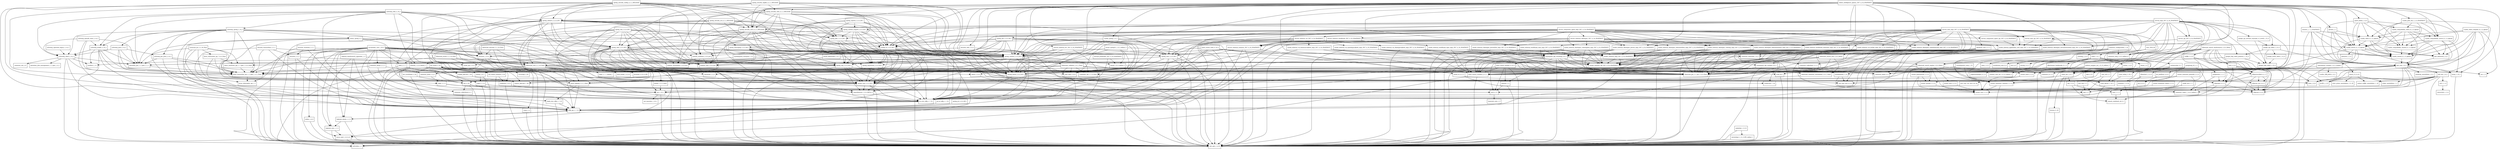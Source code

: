 digraph dependencies {
  node [shape = box, fontsize=10.0];
  activemq_broker_5_14_5 -> activemq_client_5_14_5;
  activemq_broker_5_14_5 -> geronimo_jms_1_1_spec_1_1_1;
  activemq_broker_5_14_5 -> hawtbuf_1_11;
  activemq_broker_5_14_5 -> jboss_transaction_api_1_2_spec_1_0_1_Final;
  activemq_broker_5_14_5 -> org_osgi_core_6_0_0;
  activemq_broker_5_14_5 -> slf4j_api_1_7_25;
  activemq_broker_5_14_5 -> xml_apis_1_4_01;
  activemq_client_5_14_5 -> commons_net_3_6;
  activemq_client_5_14_5 -> geronimo_j2ee_management_1_1_spec_1_0_1;
  activemq_client_5_14_5 -> geronimo_jms_1_1_spec_1_1_1;
  activemq_client_5_14_5 -> hawtbuf_1_11;
  activemq_client_5_14_5 -> jboss_transaction_api_1_2_spec_1_0_1_Final;
  activemq_client_5_14_5 -> slf4j_api_1_7_25;
  activemq_client_5_14_5 -> xml_apis_1_4_01;
  activemq_jms_pool_5_14_5 -> commons_pool2_2_4_2;
  activemq_jms_pool_5_14_5 -> geronimo_jms_1_1_spec_1_1_1;
  activemq_jms_pool_5_14_5 -> jboss_transaction_api_1_2_spec_1_0_1_Final;
  activemq_jms_pool_5_14_5 -> slf4j_api_1_7_25;
  activemq_kahadb_store_5_14_5 -> activemq_broker_5_14_5;
  activemq_kahadb_store_5_14_5 -> activemq_client_5_14_5;
  activemq_kahadb_store_5_14_5 -> geronimo_jms_1_1_spec_1_1_1;
  activemq_kahadb_store_5_14_5 -> jboss_transaction_api_1_2_spec_1_0_1_Final;
  activemq_kahadb_store_5_14_5 -> slf4j_api_1_7_25;
  activemq_openwire_legacy_5_14_5 -> activemq_client_5_14_5;
  activemq_pool_5_14_5 -> activemq_client_5_14_5;
  activemq_pool_5_14_5 -> activemq_jms_pool_5_14_5;
  activemq_pool_5_14_5 -> geronimo_jms_1_1_spec_1_1_1;
  activemq_pool_5_14_5 -> jboss_transaction_api_1_2_spec_1_0_1_Final;
  activemq_pool_5_14_5 -> slf4j_api_1_7_25;
  activemq_spring_5_14_5 -> activemq_broker_5_14_5;
  activemq_spring_5_14_5 -> activemq_client_5_14_5;
  activemq_spring_5_14_5 -> activemq_jms_pool_5_14_5;
  activemq_spring_5_14_5 -> activemq_pool_5_14_5;
  activemq_spring_5_14_5 -> geronimo_jms_1_1_spec_1_1_1;
  activemq_spring_5_14_5 -> jboss_transaction_api_1_2_spec_1_0_1_Final;
  activemq_spring_5_14_5 -> org_osgi_core_6_0_0;
  activemq_spring_5_14_5 -> slf4j_api_1_7_25;
  activemq_spring_5_14_5 -> spring_beans_5_0_0_RC1;
  activemq_spring_5_14_5 -> spring_context_5_0_0_RC1;
  activemq_spring_5_14_5 -> spring_core_5_0_0_RC1;
  activemq_spring_5_14_5 -> xbean_spring_4_5;
  activemq_web_5_14_5 -> activemq_broker_5_14_5;
  activemq_web_5_14_5 -> activemq_client_5_14_5;
  activemq_web_5_14_5 -> activemq_spring_5_14_5;
  activemq_web_5_14_5 -> geronimo_jms_1_1_spec_1_1_1;
  activemq_web_5_14_5 -> rome_1_0;
  activemq_web_5_14_5 -> slf4j_api_1_7_25;
  activemq_web_5_14_5 -> spring_beans_5_0_0_RC1;
  activemq_web_5_14_5 -> spring_core_5_0_0_RC1;
  activemq_web_5_14_5 -> spring_web_5_0_0_RC1;
  activemq_web_5_14_5 -> spring_webmvc_5_0_0_RC1;
  activemq_web_5_14_5 -> xstream_1_4_9_redhat_2;
  ant_1_10_1 -> ant_launcher_1_10_1;
  ant_1_10_1 -> xml_apis_1_4_01;
  asm_tree_5_2 -> asm_5_2;
  asm_util_5_2 -> asm_5_2;
  asm_util_5_2 -> asm_tree_5_2;
  aspectjweaver_1_9_0_BETA_4 -> jcl_over_slf4j_1_7_25;
  aspectjweaver_1_9_0_BETA_4 -> xml_apis_1_4_01;
  atmosphere_runtime_2_4_5_vaadin2 -> commons_pool2_2_4_2;
  atmosphere_runtime_2_4_5_vaadin2 -> vaadin_slf4j_jdk14_1_6_1;
  atmosphere_runtime_2_4_5_vaadin2 -> xml_apis_1_4_01;
  autoencoder_0_1 -> ejml_0_22;
  autoencoder_0_1 -> jcommon_1_0_16;
  autoencoder_0_1 -> jfreechart_1_0_13;
  autoencoder_0_1 -> scala_library_2_10_2;
  autoencoder_0_1 -> scala_swing_2_10_2;
  autoencoder_0_1 -> weka_dev_3_9_1;
  bcpkix_jdk15on_1_56 -> bcprov_jdk15on_1_56;
  bmad_2_4 -> weka_dev_3_9_1;
  bounce_0_18 -> xml_apis_1_4_01;
  cglib_3_2_5 -> ant_1_10_1;
  cglib_3_2_5 -> asm_5_2;
  citizen_intelligence_agency_2017_4_24_SNAPSHOT -> commons_beanutils_1_9_3;
  citizen_intelligence_agency_2017_4_24_SNAPSHOT -> commons_lang_2_6_0_redhat_6;
  citizen_intelligence_agency_2017_4_24_SNAPSHOT -> commons_lang3_3_5;
  citizen_intelligence_agency_2017_4_24_SNAPSHOT -> dcharts_1_7_2_SNAPSHOT;
  citizen_intelligence_agency_2017_4_24_SNAPSHOT -> ehcache_2_10_4;
  citizen_intelligence_agency_2017_4_24_SNAPSHOT -> ehcache_web_2_0_4;
  citizen_intelligence_agency_2017_4_24_SNAPSHOT -> gantt_addon_1_0_0;
  citizen_intelligence_agency_2017_4_24_SNAPSHOT -> hibernate_jpa_2_1_api_1_0_0_Final;
  citizen_intelligence_agency_2017_4_24_SNAPSHOT -> joda_time_2_9_9;
  citizen_intelligence_agency_2017_4_24_SNAPSHOT -> jsoup_1_10_2;
  citizen_intelligence_agency_2017_4_24_SNAPSHOT -> model_common_api_2017_4_24_SNAPSHOT;
  citizen_intelligence_agency_2017_4_24_SNAPSHOT -> model_external_riksdagen_documentcontent_impl_2017_4_24_SNAPSHOT;
  citizen_intelligence_agency_2017_4_24_SNAPSHOT -> model_external_riksdagen_dokumentlista_impl_2017_4_24_SNAPSHOT;
  citizen_intelligence_agency_2017_4_24_SNAPSHOT -> model_external_riksdagen_dokumentstatus_impl_2017_4_24_SNAPSHOT;
  citizen_intelligence_agency_2017_4_24_SNAPSHOT -> model_external_riksdagen_person_impl_2017_4_24_SNAPSHOT;
  citizen_intelligence_agency_2017_4_24_SNAPSHOT -> model_external_riksdagen_utskottsforslag_impl_2017_4_24_SNAPSHOT;
  citizen_intelligence_agency_2017_4_24_SNAPSHOT -> model_external_worldbank_data_impl_2017_4_24_SNAPSHOT;
  citizen_intelligence_agency_2017_4_24_SNAPSHOT -> model_internal_application_user_impl_2017_4_24_SNAPSHOT;
  citizen_intelligence_agency_2017_4_24_SNAPSHOT -> qrcode_2_1;
  citizen_intelligence_agency_2017_4_24_SNAPSHOT -> service_api_2017_4_24_SNAPSHOT;
  citizen_intelligence_agency_2017_4_24_SNAPSHOT -> service_external_esv_2017_4_24_SNAPSHOT;
  citizen_intelligence_agency_2017_4_24_SNAPSHOT -> slf4j_api_1_7_25;
  citizen_intelligence_agency_2017_4_24_SNAPSHOT -> spring_aop_5_0_0_RC1;
  citizen_intelligence_agency_2017_4_24_SNAPSHOT -> spring_beans_5_0_0_RC1;
  citizen_intelligence_agency_2017_4_24_SNAPSHOT -> spring_context_5_0_0_RC1;
  citizen_intelligence_agency_2017_4_24_SNAPSHOT -> spring_security_core_4_2_2_RELEASE;
  citizen_intelligence_agency_2017_4_24_SNAPSHOT -> spring_security_web_4_2_2_RELEASE;
  citizen_intelligence_agency_2017_4_24_SNAPSHOT -> spring_tx_5_0_0_RC1;
  citizen_intelligence_agency_2017_4_24_SNAPSHOT -> spring_web_5_0_0_RC1;
  citizen_intelligence_agency_2017_4_24_SNAPSHOT -> vaadin_compatibility_server_8_1_0_alpha6;
  citizen_intelligence_agency_2017_4_24_SNAPSHOT -> vaadin_compatibility_shared_8_1_0_alpha6;
  citizen_intelligence_agency_2017_4_24_SNAPSHOT -> vaadin_grid_util_1_2_0_SNAPSHOT;
  citizen_intelligence_agency_2017_4_24_SNAPSHOT -> vaadin_server_8_1_0_alpha6;
  citizen_intelligence_agency_2017_4_24_SNAPSHOT -> vaadin_shared_8_1_0_alpha6;
  citizen_intelligence_agency_2017_4_24_SNAPSHOT -> vaadin_spring_2_0_1;
  colt_2_1_4 -> concurrent_1_3_4;
  commons_beanutils_1_9_3 -> commons_collections_3_2_2;
  commons_beanutils_1_9_3 -> jcl_over_slf4j_1_7_25;
  commons_collections4_4_1 -> xml_apis_1_4_01;
  commons_configuration_1_10 -> commons_beanutils_1_9_3;
  commons_configuration_1_10 -> commons_codec_1_10_0_redhat_5;
  commons_configuration_1_10 -> commons_collections_3_2_2;
  commons_configuration_1_10 -> commons_lang_2_6_0_redhat_6;
  commons_configuration_1_10 -> jcl_over_slf4j_1_7_25;
  commons_configuration_1_10 -> xml_apis_1_4_01;
  commons_dbcp2_2_1_1 -> commons_pool2_2_4_2;
  commons_dbcp2_2_1_1 -> jboss_transaction_api_1_2_spec_1_0_1_Final;
  commons_dbcp2_2_1_1 -> jcl_over_slf4j_1_7_25;
  commons_pool2_2_4_2 -> cglib_3_2_5;
  core_1_1_2 -> arpack_combined_all_0_1;
  dcharts_1_7_2_SNAPSHOT -> commons_codec_1_10_0_redhat_5;
  dcharts_1_7_2_SNAPSHOT -> commons_lang3_3_5;
  dcharts_1_7_2_SNAPSHOT -> gwt_user_2_8_1;
  dcharts_1_7_2_SNAPSHOT -> vaadin_client_8_1_0_alpha6;
  dcharts_1_7_2_SNAPSHOT -> vaadin_server_8_1_0_alpha6;
  dcharts_1_7_2_SNAPSHOT -> vaadin_shared_8_1_0_alpha6;
  dom4j_1_6_1 -> xml_apis_1_4_01;
  dom4j_1_6_1 -> xpp3_1_1_6;
  ehcache_2_10_4 -> hibernate_core_5_2_10_Final;
  ehcache_2_10_4 -> jboss_transaction_api_1_2_spec_1_0_1_Final;
  ehcache_2_10_4 -> slf4j_api_1_7_25;
  ehcache_2_10_4 -> xml_apis_1_4_01;
  ehcache_3_3_1 -> cache_api_1_0_0;
  ehcache_3_3_1 -> slf4j_api_1_7_25;
  ehcache_3_3_1 -> xml_apis_1_4_01;
  ehcache_clustered_3_3_1 -> ehcache_2_10_4;
  ehcache_clustered_3_3_1 -> ehcache_3_3_1;
  ehcache_clustered_3_3_1 -> slf4j_api_1_7_25;
  ehcache_clustered_3_3_1 -> xml_apis_1_4_01;
  ehcache_transactions_3_3_1 -> ehcache_2_10_4;
  ehcache_transactions_3_3_1 -> ehcache_3_3_1;
  ehcache_transactions_3_3_1 -> jboss_transaction_api_1_2_spec_1_0_1_Final;
  ehcache_transactions_3_3_1 -> slf4j_api_1_7_25;
  ehcache_transactions_3_3_1 -> xml_apis_1_4_01;
  ehcache_web_2_0_4 -> ehcache_2_10_4;
  ehcache_web_2_0_4 -> slf4j_api_1_7_25;
  encrypt_properties_2017_4_24_SNAPSHOT -> bcprov_jdk15on_1_56;
  encrypt_properties_2017_4_24_SNAPSHOT -> jasypt_1_9_3_redhat_3;
  fluent_hc_4_5_3 -> httpclient_4_5_3;
  fluent_hc_4_5_3 -> httpcore_4_4_6;
  gantt_addon_1_0_0 -> gwt_user_2_8_1;
  gantt_addon_1_0_0 -> vaadin_client_8_1_0_alpha6;
  gantt_addon_1_0_0 -> vaadin_compatibility_client_8_1_0_alpha6;
  gantt_addon_1_0_0 -> vaadin_compatibility_server_8_1_0_alpha6;
  gantt_addon_1_0_0 -> vaadin_compatibility_shared_8_1_0_alpha6;
  gantt_addon_1_0_0 -> vaadin_server_8_1_0_alpha6;
  gantt_addon_1_0_0 -> vaadin_shared_8_1_0_alpha6;
  geronimo_jms_1_1_spec_1_1_1 -> jboss_transaction_api_1_2_spec_1_0_1_Final;
  google_api_client_1_22_0 -> google_http_client_1_22_0;
  google_api_client_1_22_0 -> google_http_client_jackson2_1_22_0;
  google_api_client_1_22_0 -> google_oauth_client_1_22_0;
  google_api_client_1_22_0 -> guava_22_0_rc1;
  google_api_services_translate_v2_rev49_1_22_0 -> google_api_client_1_22_0;
  google_api_services_translate_v2_rev49_1_22_0 -> google_http_client_1_22_0;
  google_http_client_1_22_0 -> httpclient_4_5_3;
  google_http_client_1_22_0 -> httpcore_4_4_6;
  google_http_client_1_22_0 -> jsr305_1_3_9;
  google_http_client_jackson2_1_22_0 -> google_http_client_1_22_0;
  google_http_client_jackson2_1_22_0 -> jackson_core_2_9_0_pr3;
  google_oauth_client_1_22_0 -> google_http_client_1_22_0;
  googleauth_1_1_1 -> commons_codec_1_10_0_redhat_5;
  googleauth_1_1_1 -> httpclient_4_5_3;
  guava_22_0_rc1 -> animal_sniffer_annotations_1_14;
  guava_22_0_rc1 -> error_prone_annotations_2_0_18;
  guava_22_0_rc1 -> j2objc_annotations_1_1;
  guava_22_0_rc1 -> jsr305_1_3_9;
  gwt_dev_2_8_1 -> animal_sniffer_annotations_1_14;
  gwt_dev_2_8_1 -> ant_1_10_1;
  gwt_dev_2_8_1 -> asm_5_2;
  gwt_dev_2_8_1 -> colt_2_1_4;
  gwt_dev_2_8_1 -> gson_2_8_0;
  gwt_dev_2_8_1 -> j2objc_annotations_1_1;
  gwt_dev_2_8_1 -> jsr305_1_3_9;
  gwt_dev_2_8_1 -> org_osgi_core_6_0_0;
  gwt_dev_2_8_1 -> xml_apis_1_4_01;
  gwt_elemental_2_8_1 -> gwt_user_2_8_1;
  gwt_user_2_8_1 -> asm_5_2;
  gwt_user_2_8_1 -> commons_io_2_5;
  gwt_user_2_8_1 -> gson_2_8_0;
  gwt_user_2_8_1 -> gwt_dev_2_8_1;
  gwt_user_2_8_1 -> icu4j_59_1;
  gwt_user_2_8_1 -> jsinterop_annotations_1_0_1;
  gwt_user_2_8_1 -> jsr305_1_3_9;
  gwt_user_2_8_1 -> junit_4_12;
  gwt_user_2_8_1 -> sac_1_3;
  gwt_user_2_8_1 -> validation_api_1_1_0_Final;
  gwt_user_2_8_1 -> xml_apis_1_4_01;
  hawtdispatch_1_22 -> asm_5_2;
  hawtdispatch_1_22 -> org_osgi_core_6_0_0;
  hawtdispatch_scala_1_22 -> hawtdispatch_1_22;
  hawtdispatch_scala_1_22 -> scala_library_2_10_2;
  hawtdispatch_transport_1_22 -> hawtbuf_1_11;
  hawtdispatch_transport_1_22 -> hawtdispatch_1_22;
  hibernate_commons_annotations_5_0_1_Final -> jboss_logging_3_3_1_Final;
  hibernate_core_5_2_10_Final -> ant_1_10_1;
  hibernate_core_5_2_10_Final -> antlr_2_7_7_redhat_7;
  hibernate_core_5_2_10_Final -> byte_buddy_1_6_14;
  hibernate_core_5_2_10_Final -> classmate_1_3_3;
  hibernate_core_5_2_10_Final -> dom4j_1_6_1;
  hibernate_core_5_2_10_Final -> hibernate_commons_annotations_5_0_1_Final;
  hibernate_core_5_2_10_Final -> hibernate_jpa_2_1_api_1_0_0_Final;
  hibernate_core_5_2_10_Final -> jandex_2_0_3_Final;
  hibernate_core_5_2_10_Final -> javassist_3_22_0_CR1;
  hibernate_core_5_2_10_Final -> jboss_logging_3_3_1_Final;
  hibernate_core_5_2_10_Final -> jboss_transaction_api_1_2_spec_1_0_1_Final;
  hibernate_core_5_2_10_Final -> validation_api_1_1_0_Final;
  hibernate_core_5_2_10_Final -> xml_apis_1_4_01;
  hibernate_ehcache_5_2_10_Final -> ehcache_2_10_4;
  hibernate_ehcache_5_2_10_Final -> hibernate_core_5_2_10_Final;
  hibernate_ehcache_5_2_10_Final -> jboss_logging_3_3_1_Final;
  hibernate_ehcache_5_2_10_Final -> jboss_transaction_api_1_2_spec_1_0_1_Final;
  hibernate_jcache_5_2_10_Final -> cache_api_1_0_0;
  hibernate_jcache_5_2_10_Final -> hibernate_core_5_2_10_Final;
  hibernate_jcache_5_2_10_Final -> jboss_logging_3_3_1_Final;
  hibernate_jcache_5_2_10_Final -> jboss_transaction_api_1_2_spec_1_0_1_Final;
  hibernate_search_elasticsearch_5_8_0_Beta1 -> gson_2_8_0;
  hibernate_search_elasticsearch_5_8_0_Beta1 -> hibernate_commons_annotations_5_0_1_Final;
  hibernate_search_elasticsearch_5_8_0_Beta1 -> hibernate_search_engine_5_8_0_Beta1;
  hibernate_search_elasticsearch_5_8_0_Beta1 -> httpasyncclient_4_1_2;
  hibernate_search_elasticsearch_5_8_0_Beta1 -> httpclient_4_5_3;
  hibernate_search_elasticsearch_5_8_0_Beta1 -> httpcore_4_4_6;
  hibernate_search_elasticsearch_5_8_0_Beta1 -> jboss_logging_3_3_1_Final;
  hibernate_search_elasticsearch_5_8_0_Beta1 -> lucene_analyzers_common_5_5_4;
  hibernate_search_elasticsearch_5_8_0_Beta1 -> lucene_core_5_5_4;
  hibernate_search_elasticsearch_5_8_0_Beta1 -> lucene_facet_5_5_4;
  hibernate_search_elasticsearch_5_8_0_Beta1 -> rest_5_3_0;
  hibernate_search_elasticsearch_5_8_0_Beta1 -> sniffer_5_3_0;
  hibernate_search_engine_5_8_0_Beta1 -> hibernate_commons_annotations_5_0_1_Final;
  hibernate_search_engine_5_8_0_Beta1 -> jboss_logging_3_3_1_Final;
  hibernate_search_engine_5_8_0_Beta1 -> jboss_transaction_api_1_2_spec_1_0_1_Final;
  hibernate_search_engine_5_8_0_Beta1 -> lucene_analyzers_common_5_5_4;
  hibernate_search_engine_5_8_0_Beta1 -> lucene_core_5_5_4;
  hibernate_search_engine_5_8_0_Beta1 -> lucene_facet_5_5_4;
  hibernate_search_engine_5_8_0_Beta1 -> lucene_misc_5_5_4;
  hibernate_search_engine_5_8_0_Beta1 -> lucene_queries_5_5_4;
  hibernate_search_engine_5_8_0_Beta1 -> lucene_queryparser_5_5_4;
  hibernate_search_engine_5_8_0_Beta1 -> xml_apis_1_4_01;
  hibernate_search_orm_5_8_0_Beta1 -> hibernate_commons_annotations_5_0_1_Final;
  hibernate_search_orm_5_8_0_Beta1 -> hibernate_core_5_2_10_Final;
  hibernate_search_orm_5_8_0_Beta1 -> hibernate_jpa_2_1_api_1_0_0_Final;
  hibernate_search_orm_5_8_0_Beta1 -> hibernate_search_engine_5_8_0_Beta1;
  hibernate_search_orm_5_8_0_Beta1 -> jboss_transaction_api_1_2_spec_1_0_1_Final;
  hibernate_search_orm_5_8_0_Beta1 -> lucene_core_5_5_4;
  hibernate_validator_5_4_1_Final -> classmate_1_3_3;
  hibernate_validator_5_4_1_Final -> hibernate_jpa_2_1_api_1_0_0_Final;
  hibernate_validator_5_4_1_Final -> jboss_logging_3_3_1_Final;
  hibernate_validator_5_4_1_Final -> joda_time_2_9_9;
  hibernate_validator_5_4_1_Final -> jsoup_1_10_2;
  hibernate_validator_5_4_1_Final -> validation_api_1_1_0_Final;
  hibernate_validator_5_4_1_Final -> xml_apis_1_4_01;
  httpasyncclient_4_1_2 -> httpclient_4_5_3;
  httpasyncclient_4_1_2 -> httpcore_4_4_6;
  httpasyncclient_4_1_2 -> httpcore_nio_4_4_5;
  httpasyncclient_4_1_2 -> jcl_over_slf4j_1_7_25;
  httpclient_4_5_3 -> commons_codec_1_10_0_redhat_5;
  httpclient_4_5_3 -> httpcore_4_4_6;
  httpclient_4_5_3 -> jcl_over_slf4j_1_7_25;
  httpcore_nio_4_4_5 -> httpcore_4_4_6;
  hyperjaxb3_ejb_roundtrip_0_6_1 -> commons_io_2_5;
  hyperjaxb3_ejb_roundtrip_0_6_1 -> commons_lang3_3_5;
  hyperjaxb3_ejb_roundtrip_0_6_1 -> hibernate_jpa_2_1_api_1_0_0_Final;
  hyperjaxb3_ejb_roundtrip_0_6_1 -> hyperjaxb3_ejb_runtime_0_6_1;
  hyperjaxb3_ejb_roundtrip_0_6_1 -> jaxb2_basics_runtime_0_11_1;
  hyperjaxb3_ejb_roundtrip_0_6_1 -> jaxb2_basics_testing_0_10_0;
  hyperjaxb3_ejb_roundtrip_0_6_1 -> jcl_over_slf4j_1_7_25;
  hyperjaxb3_ejb_roundtrip_0_6_1 -> junit_4_12;
  hyperjaxb3_ejb_roundtrip_0_6_1 -> xml_apis_1_4_01;
  hyperjaxb3_ejb_roundtrip_0_6_1 -> xmlunit_1_5;
  hyperjaxb3_ejb_runtime_0_6_1 -> commons_lang3_3_5;
  hyperjaxb3_ejb_runtime_0_6_1 -> hibernate_jpa_2_1_api_1_0_0_Final;
  hyperjaxb3_ejb_runtime_0_6_1 -> xml_apis_1_4_01;
  icu4j_59_1 -> xml_apis_1_4_01;
  itext_2_1_7 -> bcpkix_jdk15on_1_56;
  itext_2_1_7 -> bcprov_jdk15on_1_56;
  itext_2_1_7 -> xml_apis_1_4_01;
  jackson_databind_2_9_0_pr3 -> jackson_annotations_2_9_0_pr3;
  jackson_databind_2_9_0_pr3 -> jackson_core_2_9_0_pr3;
  jackson_databind_2_9_0_pr3 -> xml_apis_1_4_01;
  jackson_mapper_asl_1_9_13_redhat_3 -> jackson_core_asl_1_9_13_redhat_3;
  jackson_mapper_asl_1_9_13_redhat_3 -> joda_time_2_9_9;
  jackson_mapper_asl_1_9_13_redhat_3 -> xml_apis_1_4_01;
  jandex_2_0_3_Final -> ant_1_10_1;
  jasypt_1_9_3_redhat_3 -> icu4j_59_1;
  jasypt_hibernate4_1_9_2 -> hibernate_core_5_2_10_Final;
  jasypt_hibernate4_1_9_2 -> jasypt_1_9_3_redhat_3;
  jasypt_spring31_1_9_3_redhat_3 -> jasypt_1_9_3_redhat_3;
  jasypt_spring31_1_9_3_redhat_3 -> spring_beans_5_0_0_RC1;
  jasypt_spring31_1_9_3_redhat_3 -> spring_context_5_0_0_RC1;
  jasypt_spring31_1_9_3_redhat_3 -> spring_core_5_0_0_RC1;
  jasypt_spring31_1_9_3_redhat_3 -> xml_apis_1_4_01;
  java_cup_11b_2015_03_26 -> ant_1_10_1;
  javamelody_core_1_65_0 -> activation_1_1;
  javamelody_core_1_65_0 -> commons_dbcp2_2_1_1;
  javamelody_core_1_65_0 -> ehcache_2_10_4;
  javamelody_core_1_65_0 -> hibernate_core_5_2_10_Final;
  javamelody_core_1_65_0 -> hibernate_jpa_2_1_api_1_0_0_Final;
  javamelody_core_1_65_0 -> itext_2_1_7;
  javamelody_core_1_65_0 -> javax_interceptor_api_1_2;
  javamelody_core_1_65_0 -> javax_mail_1_6_0_rc1;
  javamelody_core_1_65_0 -> jrobin_1_6_0;
  javamelody_core_1_65_0 -> log4j_over_slf4j_1_7_25;
  javamelody_core_1_65_0 -> logback_classic_1_2_3;
  javamelody_core_1_65_0 -> logback_core_1_2_3;
  javamelody_core_1_65_0 -> slf4j_api_1_7_25;
  javamelody_core_1_65_0 -> spring_aop_5_0_0_RC1;
  javamelody_core_1_65_0 -> spring_beans_5_0_0_RC1;
  javamelody_core_1_65_0 -> spring_context_5_0_0_RC1;
  javamelody_core_1_65_0 -> spring_core_5_0_0_RC1;
  javamelody_core_1_65_0 -> xml_apis_1_4_01;
  javamelody_core_1_65_0 -> xstream_1_4_9_redhat_2;
  javax_mail_1_6_0_rc1 -> activation_1_1;
  javax_mail_1_6_0_rc1 -> xml_apis_1_4_01;
  jaxb2_basics_runtime_0_11_1 -> activation_1_1;
  jaxb2_basics_runtime_0_11_1 -> xml_apis_1_4_01;
  jaxb2_basics_testing_0_10_0 -> commons_io_2_5;
  jaxb2_basics_testing_0_10_0 -> jaxb2_basics_runtime_0_11_1;
  jaxb2_basics_testing_0_10_0 -> jcl_over_slf4j_1_7_25;
  jaxb2_basics_testing_0_10_0 -> junit_4_12;
  jaxb2_basics_testing_0_10_0 -> xml_apis_1_4_01;
  jaxb2_basics_testing_0_10_0 -> xmlunit_1_5;
  jaxb2_basics_tools_0_10_0 -> commons_beanutils_1_9_3;
  jaxb2_basics_tools_0_10_0 -> commons_lang3_3_5;
  jaxb2_basics_tools_0_10_0 -> jaxb2_basics_runtime_0_11_1;
  jaxb2_basics_tools_0_10_0 -> jcl_over_slf4j_1_7_25;
  jaxb2_basics_tools_0_10_0 -> spring_beans_5_0_0_RC1;
  jaxb2_basics_tools_0_10_0 -> spring_context_5_0_0_RC1;
  jaxb2_basics_tools_0_10_0 -> xml_apis_1_4_01;
  jboss_connector_api_1_7_spec_1_0_0_Final -> jboss_transaction_api_1_2_spec_1_0_1_Final;
  jboss_logging_3_3_1_Final -> log4j_over_slf4j_1_7_25;
  jboss_logging_3_3_1_Final -> slf4j_api_1_7_25;
  jboss_transaction_api_1_2_spec_1_0_1_Final -> javax_interceptor_api_1_2;
  jboss_transaction_spi_7_6_0_Final -> jboss_connector_api_1_7_spec_1_0_0_Final;
  jboss_transaction_spi_7_6_0_Final -> jboss_logging_3_3_1_Final;
  jboss_transaction_spi_7_6_0_Final -> jboss_transaction_api_1_2_spec_1_0_1_Final;
  jcl_over_slf4j_1_7_25 -> slf4j_api_1_7_25;
  jcommon_1_0_16 -> xml_apis_1_4_01;
  jdom2_2_0_6 -> xml_apis_1_4_01;
  jfilechooser_bookmarks_0_1_5 -> jclipboardhelper_0_1_0;
  jfreechart_1_0_13 -> jcommon_1_0_16;
  jfreechart_1_0_13 -> xml_apis_1_4_01;
  jna_platform_4_4_0 -> jna_4_4_0;
  jrobin_1_6_0 -> xml_apis_1_4_01;
  jsoup_1_10_2 -> xml_apis_1_4_01;
  jul_to_slf4j_1_7_25 -> slf4j_api_1_7_25;
  junit_4_12 -> hamcrest_core_1_3;
  liquibase_core_3_5_3 -> ant_1_10_1;
  liquibase_core_3_5_3 -> org_osgi_core_6_0_0;
  liquibase_core_3_5_3 -> snakeyaml_1_18;
  liquibase_core_3_5_3 -> spring_beans_5_0_0_RC1;
  liquibase_core_3_5_3 -> spring_context_5_0_0_RC1;
  liquibase_core_3_5_3 -> spring_core_5_0_0_RC1;
  liquibase_core_3_5_3 -> xml_apis_1_4_01;
  log4j_over_slf4j_1_7_25 -> slf4j_api_1_7_25;
  log4j_over_slf4j_1_7_25 -> xml_apis_1_4_01;
  logback_classic_1_2_3 -> logback_core_1_2_3;
  logback_classic_1_2_3 -> slf4j_api_1_7_25;
  logback_classic_1_2_3 -> xml_apis_1_4_01;
  logback_core_1_2_3 -> javax_mail_1_6_0_rc1;
  logback_core_1_2_3 -> xml_apis_1_4_01;
  logback_elasticsearch_appender_1_5 -> jackson_core_2_9_0_pr3;
  logback_elasticsearch_appender_1_5 -> logback_classic_1_2_3;
  logback_elasticsearch_appender_1_5 -> logback_core_1_2_3;
  logback_elasticsearch_appender_1_5 -> slf4j_api_1_7_25;
  lucene_analyzers_common_5_5_4 -> lucene_core_5_5_4;
  lucene_analyzers_common_5_5_4 -> xml_apis_1_4_01;
  lucene_analyzers_phonetic_5_5_4 -> commons_codec_1_10_0_redhat_5;
  lucene_analyzers_phonetic_5_5_4 -> lucene_analyzers_common_5_5_4;
  lucene_analyzers_phonetic_5_5_4 -> lucene_core_5_5_4;
  lucene_backward_codecs_5_5_4 -> lucene_core_5_5_4;
  lucene_facet_5_5_4 -> lucene_core_5_5_4;
  lucene_facet_5_5_4 -> lucene_queries_5_5_4;
  lucene_misc_5_5_4 -> lucene_core_5_5_4;
  lucene_queries_5_5_4 -> lucene_core_5_5_4;
  lucene_queryparser_5_5_4 -> lucene_core_5_5_4;
  lucene_queryparser_5_5_4 -> lucene_queries_5_5_4;
  lucene_queryparser_5_5_4 -> xml_apis_1_4_01;
  meka_1_9_1 -> autoencoder_0_1;
  meka_1_9_1 -> bmad_2_4;
  meka_1_9_1 -> jama_1_0_3;
  meka_1_9_1 -> jclipboardhelper_0_1_0;
  meka_1_9_1 -> jfilechooser_bookmarks_0_1_5;
  meka_1_9_1 -> markdownj_core_0_4;
  meka_1_9_1 -> mst_4_0;
  meka_1_9_1 -> mulan_1_4_0;
  meka_1_9_1 -> scala_library_2_10_2;
  meka_1_9_1 -> trove4j_3_0_3;
  meka_1_9_1 -> weka_dev_3_9_1;
  moa_2016_04 -> meka_1_9_1;
  moa_2016_04 -> sizeofag_1_0_0;
  moa_2016_04 -> weka_dev_3_9_1;
  model_common_impl_2017_4_24_SNAPSHOT -> model_common_api_2017_4_24_SNAPSHOT;
  model_common_impl_2017_4_24_SNAPSHOT -> slf4j_api_1_7_25;
  model_external_riksdagen_documentcontent_impl_2017_4_24_SNAPSHOT -> hibernate_jpa_2_1_api_1_0_0_Final;
  model_external_riksdagen_documentcontent_impl_2017_4_24_SNAPSHOT -> hyperjaxb3_ejb_roundtrip_0_6_1;
  model_external_riksdagen_documentcontent_impl_2017_4_24_SNAPSHOT -> jaxb2_basics_runtime_0_11_1;
  model_external_riksdagen_documentcontent_impl_2017_4_24_SNAPSHOT -> model_common_api_2017_4_24_SNAPSHOT;
  model_external_riksdagen_documentcontent_impl_2017_4_24_SNAPSHOT -> model_common_impl_2017_4_24_SNAPSHOT;
  model_external_riksdagen_documentcontent_impl_2017_4_24_SNAPSHOT -> xml_apis_1_4_01;
  model_external_riksdagen_dokumentlista_impl_2017_4_24_SNAPSHOT -> hibernate_jpa_2_1_api_1_0_0_Final;
  model_external_riksdagen_dokumentlista_impl_2017_4_24_SNAPSHOT -> hyperjaxb3_ejb_roundtrip_0_6_1;
  model_external_riksdagen_dokumentlista_impl_2017_4_24_SNAPSHOT -> jaxb2_basics_runtime_0_11_1;
  model_external_riksdagen_dokumentlista_impl_2017_4_24_SNAPSHOT -> model_common_api_2017_4_24_SNAPSHOT;
  model_external_riksdagen_dokumentlista_impl_2017_4_24_SNAPSHOT -> model_common_impl_2017_4_24_SNAPSHOT;
  model_external_riksdagen_dokumentlista_impl_2017_4_24_SNAPSHOT -> xml_apis_1_4_01;
  model_external_riksdagen_dokumentstatus_impl_2017_4_24_SNAPSHOT -> hibernate_jpa_2_1_api_1_0_0_Final;
  model_external_riksdagen_dokumentstatus_impl_2017_4_24_SNAPSHOT -> hyperjaxb3_ejb_roundtrip_0_6_1;
  model_external_riksdagen_dokumentstatus_impl_2017_4_24_SNAPSHOT -> jaxb2_basics_runtime_0_11_1;
  model_external_riksdagen_dokumentstatus_impl_2017_4_24_SNAPSHOT -> model_common_api_2017_4_24_SNAPSHOT;
  model_external_riksdagen_dokumentstatus_impl_2017_4_24_SNAPSHOT -> model_common_impl_2017_4_24_SNAPSHOT;
  model_external_riksdagen_dokumentstatus_impl_2017_4_24_SNAPSHOT -> xml_apis_1_4_01;
  model_external_riksdagen_person_impl_2017_4_24_SNAPSHOT -> hibernate_jpa_2_1_api_1_0_0_Final;
  model_external_riksdagen_person_impl_2017_4_24_SNAPSHOT -> hyperjaxb3_ejb_roundtrip_0_6_1;
  model_external_riksdagen_person_impl_2017_4_24_SNAPSHOT -> jaxb2_basics_runtime_0_11_1;
  model_external_riksdagen_person_impl_2017_4_24_SNAPSHOT -> model_common_api_2017_4_24_SNAPSHOT;
  model_external_riksdagen_person_impl_2017_4_24_SNAPSHOT -> model_common_impl_2017_4_24_SNAPSHOT;
  model_external_riksdagen_person_impl_2017_4_24_SNAPSHOT -> xml_apis_1_4_01;
  model_external_riksdagen_personlista_impl_2017_4_24_SNAPSHOT -> hibernate_jpa_2_1_api_1_0_0_Final;
  model_external_riksdagen_personlista_impl_2017_4_24_SNAPSHOT -> hyperjaxb3_ejb_roundtrip_0_6_1;
  model_external_riksdagen_personlista_impl_2017_4_24_SNAPSHOT -> jaxb2_basics_runtime_0_11_1;
  model_external_riksdagen_personlista_impl_2017_4_24_SNAPSHOT -> model_common_api_2017_4_24_SNAPSHOT;
  model_external_riksdagen_personlista_impl_2017_4_24_SNAPSHOT -> model_common_impl_2017_4_24_SNAPSHOT;
  model_external_riksdagen_personlista_impl_2017_4_24_SNAPSHOT -> xml_apis_1_4_01;
  model_external_riksdagen_utskottsforslag_impl_2017_4_24_SNAPSHOT -> hibernate_jpa_2_1_api_1_0_0_Final;
  model_external_riksdagen_utskottsforslag_impl_2017_4_24_SNAPSHOT -> hyperjaxb3_ejb_roundtrip_0_6_1;
  model_external_riksdagen_utskottsforslag_impl_2017_4_24_SNAPSHOT -> hyperjaxb3_ejb_runtime_0_6_1;
  model_external_riksdagen_utskottsforslag_impl_2017_4_24_SNAPSHOT -> jaxb2_basics_runtime_0_11_1;
  model_external_riksdagen_utskottsforslag_impl_2017_4_24_SNAPSHOT -> model_common_api_2017_4_24_SNAPSHOT;
  model_external_riksdagen_utskottsforslag_impl_2017_4_24_SNAPSHOT -> model_common_impl_2017_4_24_SNAPSHOT;
  model_external_riksdagen_utskottsforslag_impl_2017_4_24_SNAPSHOT -> xml_apis_1_4_01;
  model_external_riksdagen_votering_impl_2017_4_24_SNAPSHOT -> hibernate_jpa_2_1_api_1_0_0_Final;
  model_external_riksdagen_votering_impl_2017_4_24_SNAPSHOT -> hyperjaxb3_ejb_roundtrip_0_6_1;
  model_external_riksdagen_votering_impl_2017_4_24_SNAPSHOT -> jaxb2_basics_runtime_0_11_1;
  model_external_riksdagen_votering_impl_2017_4_24_SNAPSHOT -> model_common_api_2017_4_24_SNAPSHOT;
  model_external_riksdagen_votering_impl_2017_4_24_SNAPSHOT -> model_common_impl_2017_4_24_SNAPSHOT;
  model_external_riksdagen_votering_impl_2017_4_24_SNAPSHOT -> xml_apis_1_4_01;
  model_external_riksdagen_voteringlista_impl_2017_4_24_SNAPSHOT -> hibernate_jpa_2_1_api_1_0_0_Final;
  model_external_riksdagen_voteringlista_impl_2017_4_24_SNAPSHOT -> hyperjaxb3_ejb_roundtrip_0_6_1;
  model_external_riksdagen_voteringlista_impl_2017_4_24_SNAPSHOT -> jaxb2_basics_runtime_0_11_1;
  model_external_riksdagen_voteringlista_impl_2017_4_24_SNAPSHOT -> model_common_api_2017_4_24_SNAPSHOT;
  model_external_riksdagen_voteringlista_impl_2017_4_24_SNAPSHOT -> model_common_impl_2017_4_24_SNAPSHOT;
  model_external_riksdagen_voteringlista_impl_2017_4_24_SNAPSHOT -> xml_apis_1_4_01;
  model_external_val_kommunvalkrets_impl_2017_4_24_SNAPSHOT -> hibernate_jpa_2_1_api_1_0_0_Final;
  model_external_val_kommunvalkrets_impl_2017_4_24_SNAPSHOT -> hyperjaxb3_ejb_roundtrip_0_6_1;
  model_external_val_kommunvalkrets_impl_2017_4_24_SNAPSHOT -> jaxb2_basics_runtime_0_11_1;
  model_external_val_kommunvalkrets_impl_2017_4_24_SNAPSHOT -> model_common_api_2017_4_24_SNAPSHOT;
  model_external_val_kommunvalkrets_impl_2017_4_24_SNAPSHOT -> model_common_impl_2017_4_24_SNAPSHOT;
  model_external_val_kommunvalkrets_impl_2017_4_24_SNAPSHOT -> xml_apis_1_4_01;
  model_external_val_landstingvalkrets_impl_2017_4_24_SNAPSHOT -> hibernate_jpa_2_1_api_1_0_0_Final;
  model_external_val_landstingvalkrets_impl_2017_4_24_SNAPSHOT -> hyperjaxb3_ejb_roundtrip_0_6_1;
  model_external_val_landstingvalkrets_impl_2017_4_24_SNAPSHOT -> jaxb2_basics_runtime_0_11_1;
  model_external_val_landstingvalkrets_impl_2017_4_24_SNAPSHOT -> model_common_api_2017_4_24_SNAPSHOT;
  model_external_val_landstingvalkrets_impl_2017_4_24_SNAPSHOT -> model_common_impl_2017_4_24_SNAPSHOT;
  model_external_val_landstingvalkrets_impl_2017_4_24_SNAPSHOT -> xml_apis_1_4_01;
  model_external_val_partier_impl_2017_4_24_SNAPSHOT -> hibernate_jpa_2_1_api_1_0_0_Final;
  model_external_val_partier_impl_2017_4_24_SNAPSHOT -> hyperjaxb3_ejb_roundtrip_0_6_1;
  model_external_val_partier_impl_2017_4_24_SNAPSHOT -> jaxb2_basics_runtime_0_11_1;
  model_external_val_partier_impl_2017_4_24_SNAPSHOT -> model_common_api_2017_4_24_SNAPSHOT;
  model_external_val_partier_impl_2017_4_24_SNAPSHOT -> model_common_impl_2017_4_24_SNAPSHOT;
  model_external_val_partier_impl_2017_4_24_SNAPSHOT -> xml_apis_1_4_01;
  model_external_val_riksdagsvalkrets_impl_2017_4_24_SNAPSHOT -> hibernate_jpa_2_1_api_1_0_0_Final;
  model_external_val_riksdagsvalkrets_impl_2017_4_24_SNAPSHOT -> hyperjaxb3_ejb_roundtrip_0_6_1;
  model_external_val_riksdagsvalkrets_impl_2017_4_24_SNAPSHOT -> jaxb2_basics_runtime_0_11_1;
  model_external_val_riksdagsvalkrets_impl_2017_4_24_SNAPSHOT -> model_common_api_2017_4_24_SNAPSHOT;
  model_external_val_riksdagsvalkrets_impl_2017_4_24_SNAPSHOT -> model_common_impl_2017_4_24_SNAPSHOT;
  model_external_val_riksdagsvalkrets_impl_2017_4_24_SNAPSHOT -> xml_apis_1_4_01;
  model_external_worldbank_data_impl_2017_4_24_SNAPSHOT -> hibernate_jpa_2_1_api_1_0_0_Final;
  model_external_worldbank_data_impl_2017_4_24_SNAPSHOT -> hyperjaxb3_ejb_roundtrip_0_6_1;
  model_external_worldbank_data_impl_2017_4_24_SNAPSHOT -> jaxb2_basics_runtime_0_11_1;
  model_external_worldbank_data_impl_2017_4_24_SNAPSHOT -> model_common_api_2017_4_24_SNAPSHOT;
  model_external_worldbank_data_impl_2017_4_24_SNAPSHOT -> model_common_impl_2017_4_24_SNAPSHOT;
  model_external_worldbank_indicators_impl_2017_4_24_SNAPSHOT -> hibernate_jpa_2_1_api_1_0_0_Final;
  model_external_worldbank_indicators_impl_2017_4_24_SNAPSHOT -> hyperjaxb3_ejb_roundtrip_0_6_1;
  model_external_worldbank_indicators_impl_2017_4_24_SNAPSHOT -> jaxb2_basics_runtime_0_11_1;
  model_external_worldbank_indicators_impl_2017_4_24_SNAPSHOT -> model_common_api_2017_4_24_SNAPSHOT;
  model_external_worldbank_indicators_impl_2017_4_24_SNAPSHOT -> model_common_impl_2017_4_24_SNAPSHOT;
  model_external_worldbank_indicators_impl_2017_4_24_SNAPSHOT -> xml_apis_1_4_01;
  model_external_worldbank_topic_impl_2017_4_24_SNAPSHOT -> hibernate_jpa_2_1_api_1_0_0_Final;
  model_external_worldbank_topic_impl_2017_4_24_SNAPSHOT -> hyperjaxb3_ejb_roundtrip_0_6_1;
  model_external_worldbank_topic_impl_2017_4_24_SNAPSHOT -> jaxb2_basics_runtime_0_11_1;
  model_external_worldbank_topic_impl_2017_4_24_SNAPSHOT -> model_common_api_2017_4_24_SNAPSHOT;
  model_external_worldbank_topic_impl_2017_4_24_SNAPSHOT -> model_common_impl_2017_4_24_SNAPSHOT;
  model_external_worldbank_topic_impl_2017_4_24_SNAPSHOT -> xml_apis_1_4_01;
  model_internal_application_user_impl_2017_4_24_SNAPSHOT -> hibernate_jpa_2_1_api_1_0_0_Final;
  model_internal_application_user_impl_2017_4_24_SNAPSHOT -> jaxb2_basics_runtime_0_11_1;
  model_internal_application_user_impl_2017_4_24_SNAPSHOT -> model_common_api_2017_4_24_SNAPSHOT;
  model_internal_application_user_impl_2017_4_24_SNAPSHOT -> model_common_impl_2017_4_24_SNAPSHOT;
  model_internal_application_user_impl_2017_4_24_SNAPSHOT -> xml_apis_1_4_01;
  mtj_1_0_4 -> arpack_combined_all_0_1;
  mtj_1_0_4 -> core_1_1_2;
  mulan_1_4_0 -> weka_dev_3_9_1;
  mulan_1_4_0 -> xml_apis_1_4_01;
  narayana_jta_5_5_24_Final -> geronimo_jms_1_1_spec_1_1_1;
  narayana_jta_5_5_24_Final -> javax_interceptor_api_1_2;
  narayana_jta_5_5_24_Final -> jboss_connector_api_1_7_spec_1_0_0_Final;
  narayana_jta_5_5_24_Final -> jboss_logging_3_3_1_Final;
  narayana_jta_5_5_24_Final -> jboss_transaction_api_1_2_spec_1_0_1_Final;
  narayana_jta_5_5_24_Final -> jboss_transaction_spi_7_6_0_Final;
  narayana_jta_5_5_24_Final -> xml_apis_1_4_01;
  nekohtml_1_9_22 -> xercesImpl_2_11_0_SP5_redhat_1;
  nekohtml_1_9_22 -> xml_apis_1_4_01;
  netlib_java_1_1 -> arpack_combined_all_0_1;
  netlib_java_1_1 -> core_1_1_2;
  poi_3_16 -> commons_codec_1_10_0_redhat_5;
  poi_3_16 -> commons_collections4_4_1;
  poi_3_16 -> jcl_over_slf4j_1_7_25;
  poi_3_16 -> xml_apis_1_4_01;
  poi_ooxml_3_16 -> bcpkix_jdk15on_1_56;
  poi_ooxml_3_16 -> bcprov_jdk15on_1_56;
  poi_ooxml_3_16 -> commons_collections4_4_1;
  poi_ooxml_3_16 -> curvesapi_1_05;
  poi_ooxml_3_16 -> junit_4_12;
  poi_ooxml_3_16 -> poi_3_16;
  poi_ooxml_3_16 -> poi_ooxml_schemas_3_16;
  poi_ooxml_3_16 -> poi_scratchpad_3_16;
  poi_ooxml_3_16 -> xml_apis_1_4_01;
  poi_ooxml_3_16 -> xmlbeans_2_6_0;
  poi_ooxml_schemas_3_16 -> poi_ooxml_3_16;
  poi_ooxml_schemas_3_16 -> xml_apis_1_4_01;
  poi_ooxml_schemas_3_16 -> xmlbeans_2_6_0;
  poi_scratchpad_3_16 -> poi_3_16;
  poi_scratchpad_3_16 -> xml_apis_1_4_01;
  postgresql_42_1_1 -> jboss_transaction_api_1_2_spec_1_0_1_Final;
  postgresql_42_1_1 -> jna_4_4_0;
  postgresql_42_1_1 -> jna_platform_4_4_0;
  postgresql_42_1_1 -> org_osgi_core_6_0_0;
  postgresql_42_1_1 -> xml_apis_1_4_01;
  qrcode_2_1 -> gwt_user_2_8_1;
  qrcode_2_1 -> vaadin_client_8_1_0_alpha6;
  qrcode_2_1 -> vaadin_server_8_1_0_alpha6;
  qrcode_2_1 -> vaadin_shared_8_1_0_alpha6;
  rest_5_3_0 -> httpasyncclient_4_1_2;
  rest_5_3_0 -> httpclient_4_5_3;
  rest_5_3_0 -> httpcore_4_4_6;
  rest_5_3_0 -> httpcore_nio_4_4_5;
  rest_5_3_0 -> jcl_over_slf4j_1_7_25;
  rome_1_0 -> xml_apis_1_4_01;
  scala_library_2_10_2 -> xml_apis_1_4_01;
  scala_swing_2_10_2 -> scala_library_2_10_2;
  service_api_2017_4_24_SNAPSHOT -> commons_lang3_3_5;
  service_api_2017_4_24_SNAPSHOT -> hibernate_jpa_2_1_api_1_0_0_Final;
  service_api_2017_4_24_SNAPSHOT -> model_internal_application_user_impl_2017_4_24_SNAPSHOT;
  service_component_agent_api_2017_4_24_SNAPSHOT -> model_internal_application_user_impl_2017_4_24_SNAPSHOT;
  service_component_agent_impl_2017_4_24_SNAPSHOT -> geronimo_jms_1_1_spec_1_1_1;
  service_component_agent_impl_2017_4_24_SNAPSHOT -> hibernate_jpa_2_1_api_1_0_0_Final;
  service_component_agent_impl_2017_4_24_SNAPSHOT -> joda_time_2_9_9;
  service_component_agent_impl_2017_4_24_SNAPSHOT -> model_external_riksdagen_documentcontent_impl_2017_4_24_SNAPSHOT;
  service_component_agent_impl_2017_4_24_SNAPSHOT -> model_external_riksdagen_dokumentlista_impl_2017_4_24_SNAPSHOT;
  service_component_agent_impl_2017_4_24_SNAPSHOT -> model_external_riksdagen_dokumentstatus_impl_2017_4_24_SNAPSHOT;
  service_component_agent_impl_2017_4_24_SNAPSHOT -> model_external_riksdagen_person_impl_2017_4_24_SNAPSHOT;
  service_component_agent_impl_2017_4_24_SNAPSHOT -> model_external_riksdagen_personlista_impl_2017_4_24_SNAPSHOT;
  service_component_agent_impl_2017_4_24_SNAPSHOT -> model_external_riksdagen_utskottsforslag_impl_2017_4_24_SNAPSHOT;
  service_component_agent_impl_2017_4_24_SNAPSHOT -> model_external_riksdagen_votering_impl_2017_4_24_SNAPSHOT;
  service_component_agent_impl_2017_4_24_SNAPSHOT -> model_external_riksdagen_voteringlista_impl_2017_4_24_SNAPSHOT;
  service_component_agent_impl_2017_4_24_SNAPSHOT -> model_external_worldbank_indicators_impl_2017_4_24_SNAPSHOT;
  service_component_agent_impl_2017_4_24_SNAPSHOT -> model_internal_application_user_impl_2017_4_24_SNAPSHOT;
  service_component_agent_impl_2017_4_24_SNAPSHOT -> service_component_agent_api_2017_4_24_SNAPSHOT;
  service_component_agent_impl_2017_4_24_SNAPSHOT -> service_data_api_2017_4_24_SNAPSHOT;
  service_component_agent_impl_2017_4_24_SNAPSHOT -> service_external_common_2017_4_24_SNAPSHOT;
  service_component_agent_impl_2017_4_24_SNAPSHOT -> service_external_riksdagen_2017_4_24_SNAPSHOT;
  service_component_agent_impl_2017_4_24_SNAPSHOT -> service_external_val_2017_4_24_SNAPSHOT;
  service_component_agent_impl_2017_4_24_SNAPSHOT -> service_external_worldbank_2017_4_24_SNAPSHOT;
  service_component_agent_impl_2017_4_24_SNAPSHOT -> slf4j_api_1_7_25;
  service_component_agent_impl_2017_4_24_SNAPSHOT -> spring_beans_5_0_0_RC1;
  service_component_agent_impl_2017_4_24_SNAPSHOT -> spring_context_5_0_0_RC1;
  service_component_agent_impl_2017_4_24_SNAPSHOT -> spring_jms_5_0_0_RC1;
  service_component_agent_impl_2017_4_24_SNAPSHOT -> spring_tx_5_0_0_RC1;
  service_data_api_2017_4_24_SNAPSHOT -> hibernate_jpa_2_1_api_1_0_0_Final;
  service_data_api_2017_4_24_SNAPSHOT -> model_internal_application_user_impl_2017_4_24_SNAPSHOT;
  service_data_impl_2017_4_24_SNAPSHOT -> commons_beanutils_1_9_3;
  service_data_impl_2017_4_24_SNAPSHOT -> commons_lang_2_6_0_redhat_6;
  service_data_impl_2017_4_24_SNAPSHOT -> commons_lang3_3_5;
  service_data_impl_2017_4_24_SNAPSHOT -> hibernate_core_5_2_10_Final;
  service_data_impl_2017_4_24_SNAPSHOT -> hibernate_jpa_2_1_api_1_0_0_Final;
  service_data_impl_2017_4_24_SNAPSHOT -> hibernate_search_engine_5_8_0_Beta1;
  service_data_impl_2017_4_24_SNAPSHOT -> hibernate_search_orm_5_8_0_Beta1;
  service_data_impl_2017_4_24_SNAPSHOT -> liquibase_core_3_5_3;
  service_data_impl_2017_4_24_SNAPSHOT -> lucene_analyzers_common_5_5_4;
  service_data_impl_2017_4_24_SNAPSHOT -> lucene_core_5_5_4;
  service_data_impl_2017_4_24_SNAPSHOT -> model_external_riksdagen_documentcontent_impl_2017_4_24_SNAPSHOT;
  service_data_impl_2017_4_24_SNAPSHOT -> model_external_riksdagen_dokumentlista_impl_2017_4_24_SNAPSHOT;
  service_data_impl_2017_4_24_SNAPSHOT -> model_external_riksdagen_dokumentstatus_impl_2017_4_24_SNAPSHOT;
  service_data_impl_2017_4_24_SNAPSHOT -> model_external_riksdagen_person_impl_2017_4_24_SNAPSHOT;
  service_data_impl_2017_4_24_SNAPSHOT -> model_external_riksdagen_utskottsforslag_impl_2017_4_24_SNAPSHOT;
  service_data_impl_2017_4_24_SNAPSHOT -> model_external_riksdagen_votering_impl_2017_4_24_SNAPSHOT;
  service_data_impl_2017_4_24_SNAPSHOT -> model_external_val_partier_impl_2017_4_24_SNAPSHOT;
  service_data_impl_2017_4_24_SNAPSHOT -> model_external_worldbank_data_impl_2017_4_24_SNAPSHOT;
  service_data_impl_2017_4_24_SNAPSHOT -> model_external_worldbank_indicators_impl_2017_4_24_SNAPSHOT;
  service_data_impl_2017_4_24_SNAPSHOT -> model_internal_application_user_impl_2017_4_24_SNAPSHOT;
  service_data_impl_2017_4_24_SNAPSHOT -> service_data_api_2017_4_24_SNAPSHOT;
  service_data_impl_2017_4_24_SNAPSHOT -> slf4j_api_1_7_25;
  service_data_impl_2017_4_24_SNAPSHOT -> spring_beans_5_0_0_RC1;
  service_data_impl_2017_4_24_SNAPSHOT -> spring_context_5_0_0_RC1;
  service_data_impl_2017_4_24_SNAPSHOT -> spring_jdbc_5_0_0_RC1;
  service_data_impl_2017_4_24_SNAPSHOT -> spring_tx_5_0_0_RC1;
  service_external_common_2017_4_24_SNAPSHOT -> fluent_hc_4_5_3;
  service_external_common_2017_4_24_SNAPSHOT -> jdom2_2_0_6;
  service_external_common_2017_4_24_SNAPSHOT -> slf4j_api_1_7_25;
  service_external_common_2017_4_24_SNAPSHOT -> spring_context_5_0_0_RC1;
  service_external_common_2017_4_24_SNAPSHOT -> spring_oxm_5_0_0_RC1;
  service_external_common_2017_4_24_SNAPSHOT -> xml_apis_1_4_01;
  service_external_esv_2017_4_24_SNAPSHOT -> commons_lang3_3_5;
  service_external_esv_2017_4_24_SNAPSHOT -> poi_3_16;
  service_external_esv_2017_4_24_SNAPSHOT -> slf4j_api_1_7_25;
  service_external_esv_2017_4_24_SNAPSHOT -> spring_beans_5_0_0_RC1;
  service_external_esv_2017_4_24_SNAPSHOT -> spring_context_5_0_0_RC1;
  service_external_riksdagen_2017_4_24_SNAPSHOT -> model_external_riksdagen_documentcontent_impl_2017_4_24_SNAPSHOT;
  service_external_riksdagen_2017_4_24_SNAPSHOT -> model_external_riksdagen_dokumentlista_impl_2017_4_24_SNAPSHOT;
  service_external_riksdagen_2017_4_24_SNAPSHOT -> model_external_riksdagen_dokumentstatus_impl_2017_4_24_SNAPSHOT;
  service_external_riksdagen_2017_4_24_SNAPSHOT -> model_external_riksdagen_person_impl_2017_4_24_SNAPSHOT;
  service_external_riksdagen_2017_4_24_SNAPSHOT -> model_external_riksdagen_personlista_impl_2017_4_24_SNAPSHOT;
  service_external_riksdagen_2017_4_24_SNAPSHOT -> model_external_riksdagen_utskottsforslag_impl_2017_4_24_SNAPSHOT;
  service_external_riksdagen_2017_4_24_SNAPSHOT -> model_external_riksdagen_votering_impl_2017_4_24_SNAPSHOT;
  service_external_riksdagen_2017_4_24_SNAPSHOT -> model_external_riksdagen_voteringlista_impl_2017_4_24_SNAPSHOT;
  service_external_riksdagen_2017_4_24_SNAPSHOT -> service_external_common_2017_4_24_SNAPSHOT;
  service_external_riksdagen_2017_4_24_SNAPSHOT -> slf4j_api_1_7_25;
  service_external_riksdagen_2017_4_24_SNAPSHOT -> spring_beans_5_0_0_RC1;
  service_external_riksdagen_2017_4_24_SNAPSHOT -> spring_context_5_0_0_RC1;
  service_external_riksdagen_2017_4_24_SNAPSHOT -> spring_oxm_5_0_0_RC1;
  service_external_val_2017_4_24_SNAPSHOT -> model_external_val_kommunvalkrets_impl_2017_4_24_SNAPSHOT;
  service_external_val_2017_4_24_SNAPSHOT -> model_external_val_landstingvalkrets_impl_2017_4_24_SNAPSHOT;
  service_external_val_2017_4_24_SNAPSHOT -> model_external_val_partier_impl_2017_4_24_SNAPSHOT;
  service_external_val_2017_4_24_SNAPSHOT -> model_external_val_riksdagsvalkrets_impl_2017_4_24_SNAPSHOT;
  service_external_val_2017_4_24_SNAPSHOT -> service_external_common_2017_4_24_SNAPSHOT;
  service_external_val_2017_4_24_SNAPSHOT -> slf4j_api_1_7_25;
  service_external_val_2017_4_24_SNAPSHOT -> spring_beans_5_0_0_RC1;
  service_external_val_2017_4_24_SNAPSHOT -> spring_context_5_0_0_RC1;
  service_external_val_2017_4_24_SNAPSHOT -> spring_oxm_5_0_0_RC1;
  service_external_worldbank_2017_4_24_SNAPSHOT -> model_external_worldbank_data_impl_2017_4_24_SNAPSHOT;
  service_external_worldbank_2017_4_24_SNAPSHOT -> model_external_worldbank_indicators_impl_2017_4_24_SNAPSHOT;
  service_external_worldbank_2017_4_24_SNAPSHOT -> model_external_worldbank_topic_impl_2017_4_24_SNAPSHOT;
  service_external_worldbank_2017_4_24_SNAPSHOT -> model_internal_application_user_impl_2017_4_24_SNAPSHOT;
  service_external_worldbank_2017_4_24_SNAPSHOT -> service_external_common_2017_4_24_SNAPSHOT;
  service_external_worldbank_2017_4_24_SNAPSHOT -> slf4j_api_1_7_25;
  service_external_worldbank_2017_4_24_SNAPSHOT -> spring_beans_5_0_0_RC1;
  service_external_worldbank_2017_4_24_SNAPSHOT -> spring_context_5_0_0_RC1;
  service_external_worldbank_2017_4_24_SNAPSHOT -> spring_oxm_5_0_0_RC1;
  service_impl_2017_4_24_SNAPSHOT -> commons_lang_2_6_0_redhat_6;
  service_impl_2017_4_24_SNAPSHOT -> commons_lang3_3_5;
  service_impl_2017_4_24_SNAPSHOT -> google_api_client_1_22_0;
  service_impl_2017_4_24_SNAPSHOT -> google_api_services_translate_v2_rev49_1_22_0;
  service_impl_2017_4_24_SNAPSHOT -> google_http_client_1_22_0;
  service_impl_2017_4_24_SNAPSHOT -> google_http_client_jackson2_1_22_0;
  service_impl_2017_4_24_SNAPSHOT -> googleauth_1_1_1;
  service_impl_2017_4_24_SNAPSHOT -> hibernate_jpa_2_1_api_1_0_0_Final;
  service_impl_2017_4_24_SNAPSHOT -> model_external_riksdagen_documentcontent_impl_2017_4_24_SNAPSHOT;
  service_impl_2017_4_24_SNAPSHOT -> model_internal_application_user_impl_2017_4_24_SNAPSHOT;
  service_impl_2017_4_24_SNAPSHOT -> service_api_2017_4_24_SNAPSHOT;
  service_impl_2017_4_24_SNAPSHOT -> service_component_agent_api_2017_4_24_SNAPSHOT;
  service_impl_2017_4_24_SNAPSHOT -> service_data_api_2017_4_24_SNAPSHOT;
  service_impl_2017_4_24_SNAPSHOT -> slf4j_api_1_7_25;
  service_impl_2017_4_24_SNAPSHOT -> spring_beans_5_0_0_RC1;
  service_impl_2017_4_24_SNAPSHOT -> spring_context_5_0_0_RC1;
  service_impl_2017_4_24_SNAPSHOT -> spring_context_support_5_0_0_RC1;
  service_impl_2017_4_24_SNAPSHOT -> spring_security_core_4_2_2_RELEASE;
  service_impl_2017_4_24_SNAPSHOT -> spring_tx_5_0_0_RC1;
  service_impl_2017_4_24_SNAPSHOT -> weka_dev_3_9_1;
  slf4j_api_1_7_25 -> logback_classic_1_2_3;
  sniffer_5_3_0 -> httpcore_4_4_6;
  sniffer_5_3_0 -> jackson_core_2_9_0_pr3;
  sniffer_5_3_0 -> jcl_over_slf4j_1_7_25;
  sniffer_5_3_0 -> rest_5_3_0;
  spring_aop_5_0_0_RC1 -> aspectjweaver_1_9_0_BETA_4;
  spring_aop_5_0_0_RC1 -> commons_pool2_2_4_2;
  spring_aop_5_0_0_RC1 -> jcl_over_slf4j_1_7_25;
  spring_aop_5_0_0_RC1 -> spring_beans_5_0_0_RC1;
  spring_aop_5_0_0_RC1 -> spring_core_5_0_0_RC1;
  spring_aop_5_0_0_RC1 -> xml_apis_1_4_01;
  spring_aspects_5_0_0_RC1 -> aspectjweaver_1_9_0_BETA_4;
  spring_aspects_5_0_0_RC1 -> spring_aop_5_0_0_RC1;
  spring_aspects_5_0_0_RC1 -> spring_beans_5_0_0_RC1;
  spring_aspects_5_0_0_RC1 -> spring_context_5_0_0_RC1;
  spring_aspects_5_0_0_RC1 -> spring_context_support_5_0_0_RC1;
  spring_aspects_5_0_0_RC1 -> spring_core_5_0_0_RC1;
  spring_aspects_5_0_0_RC1 -> spring_tx_5_0_0_RC1;
  spring_beans_5_0_0_RC1 -> jcl_over_slf4j_1_7_25;
  spring_beans_5_0_0_RC1 -> snakeyaml_1_18;
  spring_beans_5_0_0_RC1 -> spring_core_5_0_0_RC1;
  spring_beans_5_0_0_RC1 -> xml_apis_1_4_01;
  spring_context_5_0_0_RC1 -> aspectjweaver_1_9_0_BETA_4;
  spring_context_5_0_0_RC1 -> hibernate_validator_5_4_1_Final;
  spring_context_5_0_0_RC1 -> jcl_over_slf4j_1_7_25;
  spring_context_5_0_0_RC1 -> joda_time_2_9_9;
  spring_context_5_0_0_RC1 -> spring_aop_5_0_0_RC1;
  spring_context_5_0_0_RC1 -> spring_beans_5_0_0_RC1;
  spring_context_5_0_0_RC1 -> spring_core_5_0_0_RC1;
  spring_context_5_0_0_RC1 -> spring_expression_5_0_0_RC1;
  spring_context_5_0_0_RC1 -> validation_api_1_1_0_Final;
  spring_context_5_0_0_RC1 -> xml_apis_1_4_01;
  spring_context_support_5_0_0_RC1 -> activation_1_1;
  spring_context_support_5_0_0_RC1 -> cache_api_1_0_0;
  spring_context_support_5_0_0_RC1 -> ehcache_2_10_4;
  spring_context_support_5_0_0_RC1 -> javax_mail_1_6_0_rc1;
  spring_context_support_5_0_0_RC1 -> jcl_over_slf4j_1_7_25;
  spring_context_support_5_0_0_RC1 -> spring_aop_5_0_0_RC1;
  spring_context_support_5_0_0_RC1 -> spring_beans_5_0_0_RC1;
  spring_context_support_5_0_0_RC1 -> spring_context_5_0_0_RC1;
  spring_context_support_5_0_0_RC1 -> spring_core_5_0_0_RC1;
  spring_context_support_5_0_0_RC1 -> spring_jdbc_5_0_0_RC1;
  spring_context_support_5_0_0_RC1 -> spring_tx_5_0_0_RC1;
  spring_core_5_0_0_RC1 -> ant_1_10_1;
  spring_core_5_0_0_RC1 -> aspectjweaver_1_9_0_BETA_4;
  spring_core_5_0_0_RC1 -> jcl_over_slf4j_1_7_25;
  spring_core_5_0_0_RC1 -> xml_apis_1_4_01;
  spring_expression_5_0_0_RC1 -> jcl_over_slf4j_1_7_25;
  spring_expression_5_0_0_RC1 -> spring_core_5_0_0_RC1;
  spring_jcl_5_0_0_RC1 -> slf4j_api_1_7_25;
  spring_jdbc_5_0_0_RC1 -> jcl_over_slf4j_1_7_25;
  spring_jdbc_5_0_0_RC1 -> spring_beans_5_0_0_RC1;
  spring_jdbc_5_0_0_RC1 -> spring_context_5_0_0_RC1;
  spring_jdbc_5_0_0_RC1 -> spring_core_5_0_0_RC1;
  spring_jdbc_5_0_0_RC1 -> spring_tx_5_0_0_RC1;
  spring_jdbc_5_0_0_RC1 -> xml_apis_1_4_01;
  spring_jms_5_0_0_RC1 -> geronimo_jms_1_1_spec_1_1_1;
  spring_jms_5_0_0_RC1 -> jackson_annotations_2_9_0_pr3;
  spring_jms_5_0_0_RC1 -> jackson_databind_2_9_0_pr3;
  spring_jms_5_0_0_RC1 -> jboss_connector_api_1_7_spec_1_0_0_Final;
  spring_jms_5_0_0_RC1 -> jcl_over_slf4j_1_7_25;
  spring_jms_5_0_0_RC1 -> spring_aop_5_0_0_RC1;
  spring_jms_5_0_0_RC1 -> spring_beans_5_0_0_RC1;
  spring_jms_5_0_0_RC1 -> spring_context_5_0_0_RC1;
  spring_jms_5_0_0_RC1 -> spring_core_5_0_0_RC1;
  spring_jms_5_0_0_RC1 -> spring_messaging_5_0_0_RC1;
  spring_jms_5_0_0_RC1 -> spring_oxm_5_0_0_RC1;
  spring_jms_5_0_0_RC1 -> spring_tx_5_0_0_RC1;
  spring_jms_5_0_0_RC1 -> xml_apis_1_4_01;
  spring_messaging_5_0_0_RC1 -> jackson_annotations_2_9_0_pr3;
  spring_messaging_5_0_0_RC1 -> jackson_core_2_9_0_pr3;
  spring_messaging_5_0_0_RC1 -> jackson_databind_2_9_0_pr3;
  spring_messaging_5_0_0_RC1 -> jcl_over_slf4j_1_7_25;
  spring_messaging_5_0_0_RC1 -> spring_beans_5_0_0_RC1;
  spring_messaging_5_0_0_RC1 -> spring_context_5_0_0_RC1;
  spring_messaging_5_0_0_RC1 -> spring_core_5_0_0_RC1;
  spring_messaging_5_0_0_RC1 -> spring_expression_5_0_0_RC1;
  spring_messaging_5_0_0_RC1 -> spring_oxm_5_0_0_RC1;
  spring_messaging_5_0_0_RC1 -> xml_apis_1_4_01;
  spring_orm_5_0_0_RC1 -> hibernate_core_5_2_10_Final;
  spring_orm_5_0_0_RC1 -> hibernate_jpa_2_1_api_1_0_0_Final;
  spring_orm_5_0_0_RC1 -> jboss_transaction_api_1_2_spec_1_0_1_Final;
  spring_orm_5_0_0_RC1 -> jcl_over_slf4j_1_7_25;
  spring_orm_5_0_0_RC1 -> spring_aop_5_0_0_RC1;
  spring_orm_5_0_0_RC1 -> spring_beans_5_0_0_RC1;
  spring_orm_5_0_0_RC1 -> spring_context_5_0_0_RC1;
  spring_orm_5_0_0_RC1 -> spring_core_5_0_0_RC1;
  spring_orm_5_0_0_RC1 -> spring_jdbc_5_0_0_RC1;
  spring_orm_5_0_0_RC1 -> spring_tx_5_0_0_RC1;
  spring_orm_5_0_0_RC1 -> spring_web_5_0_0_RC1;
  spring_orm_5_0_0_RC1 -> xml_apis_1_4_01;
  spring_oxm_5_0_0_RC1 -> activation_1_1;
  spring_oxm_5_0_0_RC1 -> jcl_over_slf4j_1_7_25;
  spring_oxm_5_0_0_RC1 -> spring_beans_5_0_0_RC1;
  spring_oxm_5_0_0_RC1 -> spring_core_5_0_0_RC1;
  spring_oxm_5_0_0_RC1 -> xml_apis_1_4_01;
  spring_oxm_5_0_0_RC1 -> xstream_1_4_9_redhat_2;
  spring_security_acl_4_2_2_RELEASE -> ehcache_2_10_4;
  spring_security_acl_4_2_2_RELEASE -> jcl_over_slf4j_1_7_25;
  spring_security_acl_4_2_2_RELEASE -> spring_aop_5_0_0_RC1;
  spring_security_acl_4_2_2_RELEASE -> spring_context_5_0_0_RC1;
  spring_security_acl_4_2_2_RELEASE -> spring_core_5_0_0_RC1;
  spring_security_acl_4_2_2_RELEASE -> spring_jdbc_5_0_0_RC1;
  spring_security_acl_4_2_2_RELEASE -> spring_security_core_4_2_2_RELEASE;
  spring_security_acl_4_2_2_RELEASE -> spring_tx_5_0_0_RC1;
  spring_security_config_4_2_2_RELEASE -> aspectjweaver_1_9_0_BETA_4;
  spring_security_config_4_2_2_RELEASE -> jcl_over_slf4j_1_7_25;
  spring_security_config_4_2_2_RELEASE -> spring_aop_5_0_0_RC1;
  spring_security_config_4_2_2_RELEASE -> spring_beans_5_0_0_RC1;
  spring_security_config_4_2_2_RELEASE -> spring_context_5_0_0_RC1;
  spring_security_config_4_2_2_RELEASE -> spring_core_5_0_0_RC1;
  spring_security_config_4_2_2_RELEASE -> spring_expression_5_0_0_RC1;
  spring_security_config_4_2_2_RELEASE -> spring_jdbc_5_0_0_RC1;
  spring_security_config_4_2_2_RELEASE -> spring_messaging_5_0_0_RC1;
  spring_security_config_4_2_2_RELEASE -> spring_security_core_4_2_2_RELEASE;
  spring_security_config_4_2_2_RELEASE -> spring_security_web_4_2_2_RELEASE;
  spring_security_config_4_2_2_RELEASE -> spring_web_5_0_0_RC1;
  spring_security_config_4_2_2_RELEASE -> spring_webmvc_5_0_0_RC1;
  spring_security_config_4_2_2_RELEASE -> xml_apis_1_4_01;
  spring_security_core_4_2_2_RELEASE -> aspectjweaver_1_9_0_BETA_4;
  spring_security_core_4_2_2_RELEASE -> bcprov_jdk15on_1_56;
  spring_security_core_4_2_2_RELEASE -> ehcache_2_10_4;
  spring_security_core_4_2_2_RELEASE -> jackson_annotations_2_9_0_pr3;
  spring_security_core_4_2_2_RELEASE -> jackson_core_2_9_0_pr3;
  spring_security_core_4_2_2_RELEASE -> jackson_databind_2_9_0_pr3;
  spring_security_core_4_2_2_RELEASE -> jcl_over_slf4j_1_7_25;
  spring_security_core_4_2_2_RELEASE -> spring_aop_5_0_0_RC1;
  spring_security_core_4_2_2_RELEASE -> spring_beans_5_0_0_RC1;
  spring_security_core_4_2_2_RELEASE -> spring_context_5_0_0_RC1;
  spring_security_core_4_2_2_RELEASE -> spring_core_5_0_0_RC1;
  spring_security_core_4_2_2_RELEASE -> spring_expression_5_0_0_RC1;
  spring_security_core_4_2_2_RELEASE -> spring_jdbc_5_0_0_RC1;
  spring_security_core_4_2_2_RELEASE -> spring_tx_5_0_0_RC1;
  spring_security_taglibs_4_2_2_RELEASE -> jcl_over_slf4j_1_7_25;
  spring_security_taglibs_4_2_2_RELEASE -> spring_beans_5_0_0_RC1;
  spring_security_taglibs_4_2_2_RELEASE -> spring_context_5_0_0_RC1;
  spring_security_taglibs_4_2_2_RELEASE -> spring_core_5_0_0_RC1;
  spring_security_taglibs_4_2_2_RELEASE -> spring_expression_5_0_0_RC1;
  spring_security_taglibs_4_2_2_RELEASE -> spring_security_core_4_2_2_RELEASE;
  spring_security_taglibs_4_2_2_RELEASE -> spring_security_web_4_2_2_RELEASE;
  spring_security_taglibs_4_2_2_RELEASE -> spring_web_5_0_0_RC1;
  spring_security_web_4_2_2_RELEASE -> jackson_annotations_2_9_0_pr3;
  spring_security_web_4_2_2_RELEASE -> jackson_core_2_9_0_pr3;
  spring_security_web_4_2_2_RELEASE -> jackson_databind_2_9_0_pr3;
  spring_security_web_4_2_2_RELEASE -> jcl_over_slf4j_1_7_25;
  spring_security_web_4_2_2_RELEASE -> spring_beans_5_0_0_RC1;
  spring_security_web_4_2_2_RELEASE -> spring_context_5_0_0_RC1;
  spring_security_web_4_2_2_RELEASE -> spring_core_5_0_0_RC1;
  spring_security_web_4_2_2_RELEASE -> spring_expression_5_0_0_RC1;
  spring_security_web_4_2_2_RELEASE -> spring_jdbc_5_0_0_RC1;
  spring_security_web_4_2_2_RELEASE -> spring_security_core_4_2_2_RELEASE;
  spring_security_web_4_2_2_RELEASE -> spring_tx_5_0_0_RC1;
  spring_security_web_4_2_2_RELEASE -> spring_web_5_0_0_RC1;
  spring_security_web_4_2_2_RELEASE -> spring_webmvc_5_0_0_RC1;
  spring_security_web_4_2_2_RELEASE -> xml_apis_1_4_01;
  spring_tx_5_0_0_RC1 -> jboss_connector_api_1_7_spec_1_0_0_Final;
  spring_tx_5_0_0_RC1 -> jboss_transaction_api_1_2_spec_1_0_1_Final;
  spring_tx_5_0_0_RC1 -> jcl_over_slf4j_1_7_25;
  spring_tx_5_0_0_RC1 -> spring_aop_5_0_0_RC1;
  spring_tx_5_0_0_RC1 -> spring_beans_5_0_0_RC1;
  spring_tx_5_0_0_RC1 -> spring_context_5_0_0_RC1;
  spring_tx_5_0_0_RC1 -> spring_core_5_0_0_RC1;
  spring_tx_5_0_0_RC1 -> xml_apis_1_4_01;
  spring_web_5_0_0_RC1 -> gson_2_8_0;
  spring_web_5_0_0_RC1 -> httpasyncclient_4_1_2;
  spring_web_5_0_0_RC1 -> httpclient_4_5_3;
  spring_web_5_0_0_RC1 -> httpcore_4_4_6;
  spring_web_5_0_0_RC1 -> httpcore_nio_4_4_5;
  spring_web_5_0_0_RC1 -> jackson_annotations_2_9_0_pr3;
  spring_web_5_0_0_RC1 -> jackson_core_2_9_0_pr3;
  spring_web_5_0_0_RC1 -> jackson_databind_2_9_0_pr3;
  spring_web_5_0_0_RC1 -> javax_mail_1_6_0_rc1;
  spring_web_5_0_0_RC1 -> jcl_over_slf4j_1_7_25;
  spring_web_5_0_0_RC1 -> spring_aop_5_0_0_RC1;
  spring_web_5_0_0_RC1 -> spring_beans_5_0_0_RC1;
  spring_web_5_0_0_RC1 -> spring_context_5_0_0_RC1;
  spring_web_5_0_0_RC1 -> spring_core_5_0_0_RC1;
  spring_web_5_0_0_RC1 -> spring_oxm_5_0_0_RC1;
  spring_web_5_0_0_RC1 -> validation_api_1_1_0_Final;
  spring_web_5_0_0_RC1 -> xml_apis_1_4_01;
  spring_webmvc_5_0_0_RC1 -> itext_2_1_7;
  spring_webmvc_5_0_0_RC1 -> jackson_annotations_2_9_0_pr3;
  spring_webmvc_5_0_0_RC1 -> jackson_core_2_9_0_pr3;
  spring_webmvc_5_0_0_RC1 -> jackson_databind_2_9_0_pr3;
  spring_webmvc_5_0_0_RC1 -> jcl_over_slf4j_1_7_25;
  spring_webmvc_5_0_0_RC1 -> poi_3_16;
  spring_webmvc_5_0_0_RC1 -> poi_ooxml_3_16;
  spring_webmvc_5_0_0_RC1 -> spring_aop_5_0_0_RC1;
  spring_webmvc_5_0_0_RC1 -> spring_beans_5_0_0_RC1;
  spring_webmvc_5_0_0_RC1 -> spring_context_5_0_0_RC1;
  spring_webmvc_5_0_0_RC1 -> spring_context_support_5_0_0_RC1;
  spring_webmvc_5_0_0_RC1 -> spring_core_5_0_0_RC1;
  spring_webmvc_5_0_0_RC1 -> spring_expression_5_0_0_RC1;
  spring_webmvc_5_0_0_RC1 -> spring_oxm_5_0_0_RC1;
  spring_webmvc_5_0_0_RC1 -> spring_web_5_0_0_RC1;
  spring_webmvc_5_0_0_RC1 -> xml_apis_1_4_01;
  vaadin_client_8_1_0_alpha6 -> gwt_elemental_2_8_1;
  vaadin_client_8_1_0_alpha6 -> gwt_user_2_8_1;
  vaadin_client_8_1_0_alpha6 -> vaadin_server_8_1_0_alpha6;
  vaadin_client_8_1_0_alpha6 -> vaadin_shared_8_1_0_alpha6;
  vaadin_client_compiler_8_1_0_alpha6 -> commons_io_2_5;
  vaadin_client_compiler_8_1_0_alpha6 -> gwt_dev_2_8_1;
  vaadin_client_compiler_8_1_0_alpha6 -> gwt_elemental_2_8_1;
  vaadin_client_compiler_8_1_0_alpha6 -> gwt_user_2_8_1;
  vaadin_client_compiler_8_1_0_alpha6 -> sac_1_3;
  vaadin_client_compiler_8_1_0_alpha6 -> vaadin_client_8_1_0_alpha6;
  vaadin_client_compiler_8_1_0_alpha6 -> vaadin_server_8_1_0_alpha6;
  vaadin_client_compiler_8_1_0_alpha6 -> vaadin_shared_8_1_0_alpha6;
  vaadin_compatibility_client_8_1_0_alpha6 -> gwt_elemental_2_8_1;
  vaadin_compatibility_client_8_1_0_alpha6 -> gwt_user_2_8_1;
  vaadin_compatibility_client_8_1_0_alpha6 -> vaadin_client_8_1_0_alpha6;
  vaadin_compatibility_client_8_1_0_alpha6 -> vaadin_compatibility_server_8_1_0_alpha6;
  vaadin_compatibility_client_8_1_0_alpha6 -> vaadin_compatibility_shared_8_1_0_alpha6;
  vaadin_compatibility_client_8_1_0_alpha6 -> vaadin_shared_8_1_0_alpha6;
  vaadin_compatibility_server_8_1_0_alpha6 -> gwt_elemental_2_8_1;
  vaadin_compatibility_server_8_1_0_alpha6 -> jsoup_1_10_2;
  vaadin_compatibility_server_8_1_0_alpha6 -> vaadin_compatibility_shared_8_1_0_alpha6;
  vaadin_compatibility_server_8_1_0_alpha6 -> vaadin_server_8_1_0_alpha6;
  vaadin_compatibility_server_8_1_0_alpha6 -> vaadin_shared_8_1_0_alpha6;
  vaadin_compatibility_server_8_1_0_alpha6 -> validation_api_1_1_0_Final;
  vaadin_compatibility_shared_8_1_0_alpha6 -> vaadin_shared_8_1_0_alpha6;
  vaadin_grid_util_1_2_0_SNAPSHOT -> gwt_user_2_8_1;
  vaadin_grid_util_1_2_0_SNAPSHOT -> vaadin_client_8_1_0_alpha6;
  vaadin_grid_util_1_2_0_SNAPSHOT -> vaadin_compatibility_client_8_1_0_alpha6;
  vaadin_grid_util_1_2_0_SNAPSHOT -> vaadin_compatibility_server_8_1_0_alpha6;
  vaadin_grid_util_1_2_0_SNAPSHOT -> vaadin_compatibility_shared_8_1_0_alpha6;
  vaadin_grid_util_1_2_0_SNAPSHOT -> vaadin_server_8_1_0_alpha6;
  vaadin_grid_util_1_2_0_SNAPSHOT -> vaadin_shared_8_1_0_alpha6;
  vaadin_server_8_1_0_alpha6 -> atmosphere_runtime_2_4_5_vaadin2;
  vaadin_server_8_1_0_alpha6 -> gentyref_1_2_0;
  vaadin_server_8_1_0_alpha6 -> gwt_elemental_2_8_1;
  vaadin_server_8_1_0_alpha6 -> jsoup_1_10_2;
  vaadin_server_8_1_0_alpha6 -> vaadin_shared_8_1_0_alpha6;
  vaadin_server_8_1_0_alpha6 -> validation_api_1_1_0_Final;
  vaadin_server_8_1_0_alpha6 -> xml_apis_1_4_01;
  vaadin_shared_8_1_0_alpha6 -> gwt_user_2_8_1;
  vaadin_spring_2_0_1 -> slf4j_api_1_7_25;
  vaadin_spring_2_0_1 -> spring_beans_5_0_0_RC1;
  vaadin_spring_2_0_1 -> spring_context_5_0_0_RC1;
  vaadin_spring_2_0_1 -> spring_core_5_0_0_RC1;
  vaadin_spring_2_0_1 -> spring_web_5_0_0_RC1;
  vaadin_spring_2_0_1 -> vaadin_server_8_1_0_alpha6;
  vaadin_spring_2_0_1 -> vaadin_shared_8_1_0_alpha6;
  weka_dev_3_9_1 -> bounce_0_18;
  weka_dev_3_9_1 -> java_cup_11b_2015_03_26;
  weka_dev_3_9_1 -> mtj_1_0_4;
  weka_dev_3_9_1 -> xml_apis_1_4_01;
  xbean_spring_4_5 -> ant_1_10_1;
  xbean_spring_4_5 -> jcl_over_slf4j_1_7_25;
  xbean_spring_4_5 -> spring_beans_5_0_0_RC1;
  xbean_spring_4_5 -> spring_context_5_0_0_RC1;
  xbean_spring_4_5 -> spring_core_5_0_0_RC1;
  xbean_spring_4_5 -> spring_web_5_0_0_RC1;
  xbean_spring_4_5 -> xml_apis_1_4_01;
  xercesImpl_2_11_0_SP5_redhat_1 -> xml_apis_1_4_01;
  xmlbeans_2_6_0 -> ant_1_10_1;
  xmlbeans_2_6_0 -> xml_apis_1_4_01;
  xmlunit_1_5 -> junit_4_12;
  xmlunit_1_5 -> xml_apis_1_4_01;
  xpp3_1_1_6 -> junit_4_12;
  xpp3_1_1_6 -> xml_apis_1_4_01;
  xstream_1_4_9_redhat_2 -> activation_1_1;
  xstream_1_4_9_redhat_2 -> cglib_3_2_5;
  xstream_1_4_9_redhat_2 -> dom4j_1_6_1;
  xstream_1_4_9_redhat_2 -> jdom2_2_0_6;
  xstream_1_4_9_redhat_2 -> joda_time_2_9_9;
  xstream_1_4_9_redhat_2 -> xml_apis_1_4_01;
  xstream_1_4_9_redhat_2 -> xpp3_1_1_6;
}
